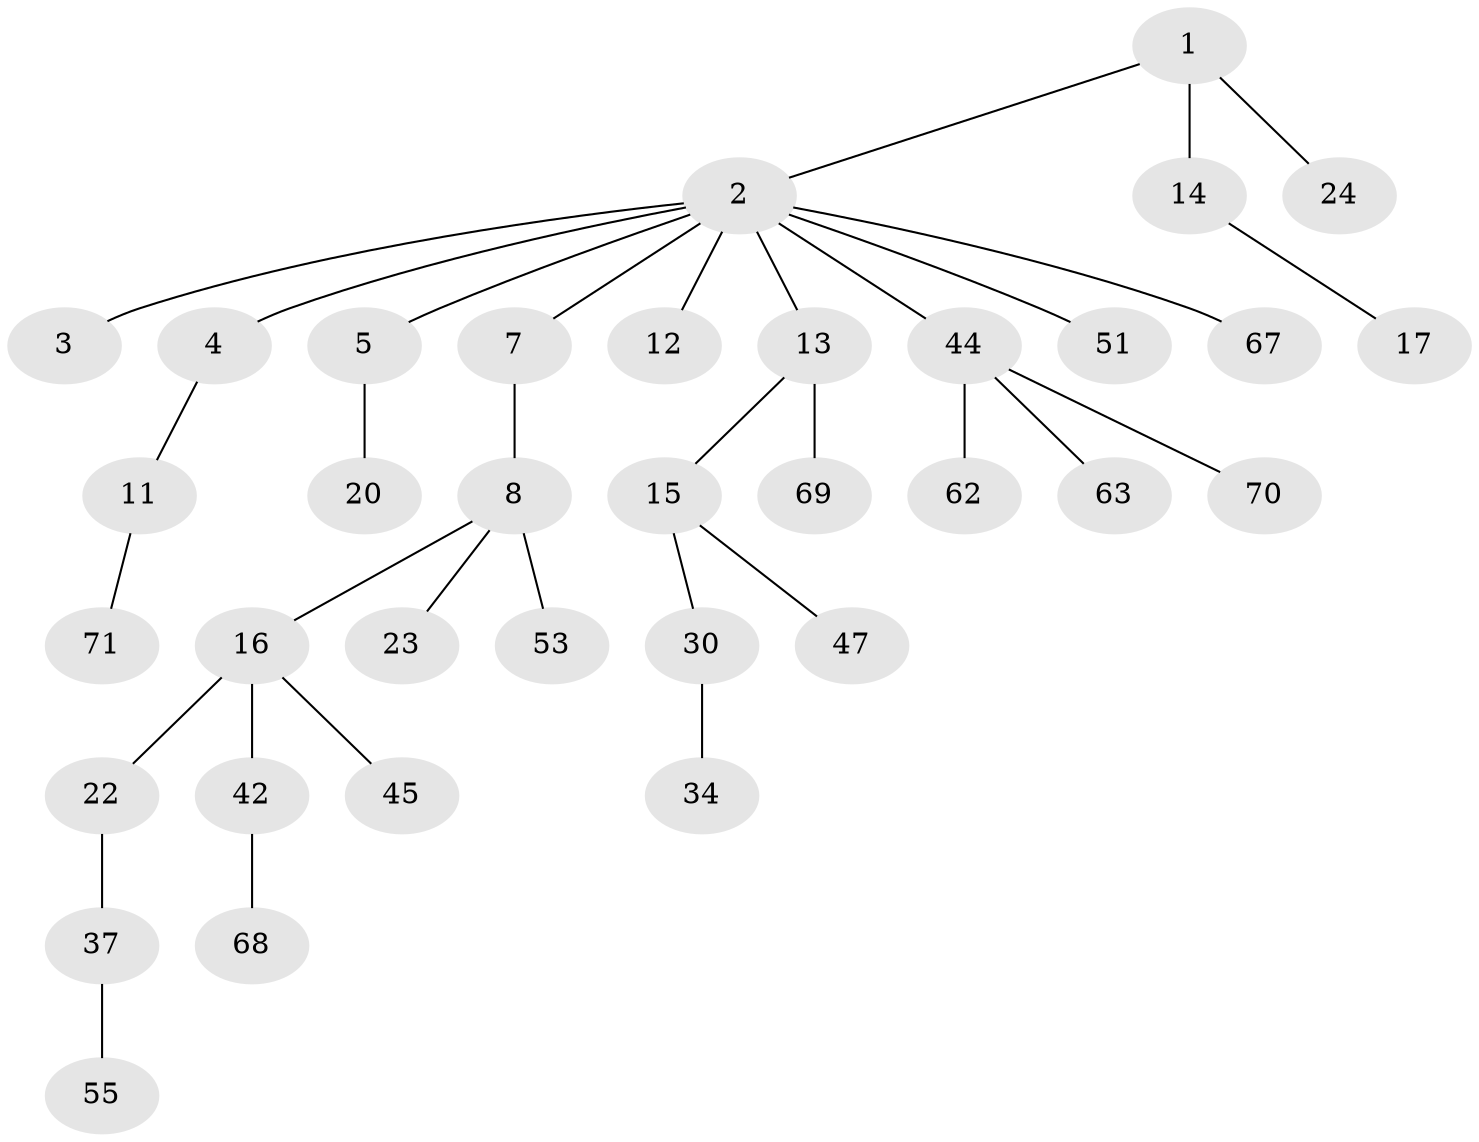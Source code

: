 // original degree distribution, {3: 0.18309859154929578, 8: 0.014084507042253521, 4: 0.07042253521126761, 2: 0.23943661971830985, 5: 0.014084507042253521, 1: 0.4788732394366197}
// Generated by graph-tools (version 1.1) at 2025/15/03/09/25 04:15:39]
// undirected, 35 vertices, 34 edges
graph export_dot {
graph [start="1"]
  node [color=gray90,style=filled];
  1;
  2 [super="+9"];
  3 [super="+41+35+32"];
  4 [super="+6"];
  5 [super="+40"];
  7 [super="+31"];
  8 [super="+19+10+33"];
  11 [super="+50+26"];
  12 [super="+58+39"];
  13 [super="+38+27"];
  14;
  15;
  16 [super="+21"];
  17;
  20;
  22;
  23 [super="+25+28"];
  24 [super="+36"];
  30 [super="+57+49"];
  34 [super="+59"];
  37;
  42 [super="+54"];
  44 [super="+46"];
  45;
  47;
  51 [super="+64"];
  53;
  55;
  62 [super="+66"];
  63;
  67;
  68;
  69;
  70;
  71;
  1 -- 2;
  1 -- 14;
  1 -- 24;
  2 -- 3;
  2 -- 4;
  2 -- 5;
  2 -- 7;
  2 -- 12;
  2 -- 13;
  2 -- 67;
  2 -- 51;
  2 -- 44;
  4 -- 11;
  5 -- 20;
  7 -- 8;
  8 -- 53;
  8 -- 16;
  8 -- 23;
  11 -- 71;
  13 -- 15;
  13 -- 69;
  14 -- 17;
  15 -- 30;
  15 -- 47;
  16 -- 42;
  16 -- 45;
  16 -- 22;
  22 -- 37;
  30 -- 34;
  37 -- 55;
  42 -- 68;
  44 -- 70;
  44 -- 62;
  44 -- 63;
}
